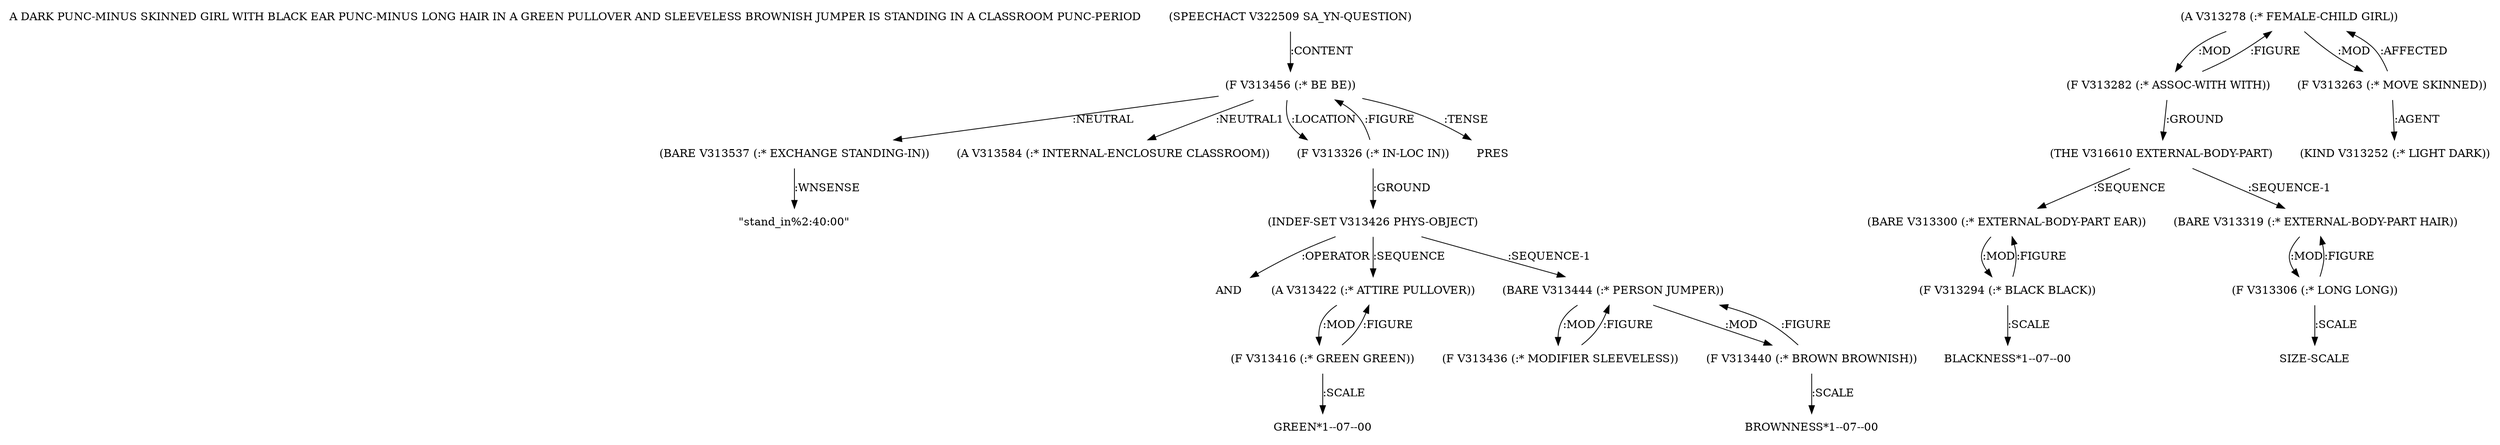 digraph Terms {
  node [shape=none]
  "A DARK PUNC-MINUS SKINNED GIRL WITH BLACK EAR PUNC-MINUS LONG HAIR IN A GREEN PULLOVER AND SLEEVELESS BROWNISH JUMPER IS STANDING IN A CLASSROOM PUNC-PERIOD"
  "V322509" [label="(SPEECHACT V322509 SA_YN-QUESTION)"]
  "V322509" -> "V313456" [label=":CONTENT"]
  "V313456" [label="(F V313456 (:* BE BE))"]
  "V313456" -> "V313537" [label=":NEUTRAL"]
  "V313456" -> "V313584" [label=":NEUTRAL1"]
  "V313456" -> "V313326" [label=":LOCATION"]
  "V313456" -> "NT324640" [label=":TENSE"]
  "NT324640" [label="PRES"]
  "V313326" [label="(F V313326 (:* IN-LOC IN))"]
  "V313326" -> "V313426" [label=":GROUND"]
  "V313326" -> "V313456" [label=":FIGURE"]
  "V313426" [label="(INDEF-SET V313426 PHYS-OBJECT)"]
  "V313426" -> "NT324641" [label=":OPERATOR"]
  "NT324641" [label="AND"]
  "V313426" -> "V313422" [label=":SEQUENCE"]
  "V313426" -> "V313444" [label=":SEQUENCE-1"]
  "V313422" [label="(A V313422 (:* ATTIRE PULLOVER))"]
  "V313422" -> "V313416" [label=":MOD"]
  "V313416" [label="(F V313416 (:* GREEN GREEN))"]
  "V313416" -> "V313422" [label=":FIGURE"]
  "V313416" -> "NT324642" [label=":SCALE"]
  "NT324642" [label="GREEN*1--07--00"]
  "V313444" [label="(BARE V313444 (:* PERSON JUMPER))"]
  "V313444" -> "V313436" [label=":MOD"]
  "V313444" -> "V313440" [label=":MOD"]
  "V313436" [label="(F V313436 (:* MODIFIER SLEEVELESS))"]
  "V313436" -> "V313444" [label=":FIGURE"]
  "V313440" [label="(F V313440 (:* BROWN BROWNISH))"]
  "V313440" -> "V313444" [label=":FIGURE"]
  "V313440" -> "NT324643" [label=":SCALE"]
  "NT324643" [label="BROWNNESS*1--07--00"]
  "V313537" [label="(BARE V313537 (:* EXCHANGE STANDING-IN))"]
  "V313537" -> "NT324644" [label=":WNSENSE"]
  "NT324644" [label="\"stand_in%2:40:00\""]
  "V313584" [label="(A V313584 (:* INTERNAL-ENCLOSURE CLASSROOM))"]
  "V313278" [label="(A V313278 (:* FEMALE-CHILD GIRL))"]
  "V313278" -> "V313282" [label=":MOD"]
  "V313278" -> "V313263" [label=":MOD"]
  "V313263" [label="(F V313263 (:* MOVE SKINNED))"]
  "V313263" -> "V313252" [label=":AGENT"]
  "V313263" -> "V313278" [label=":AFFECTED"]
  "V313252" [label="(KIND V313252 (:* LIGHT DARK))"]
  "V313282" [label="(F V313282 (:* ASSOC-WITH WITH))"]
  "V313282" -> "V316610" [label=":GROUND"]
  "V313282" -> "V313278" [label=":FIGURE"]
  "V316610" [label="(THE V316610 EXTERNAL-BODY-PART)"]
  "V316610" -> "V313300" [label=":SEQUENCE"]
  "V316610" -> "V313319" [label=":SEQUENCE-1"]
  "V313300" [label="(BARE V313300 (:* EXTERNAL-BODY-PART EAR))"]
  "V313300" -> "V313294" [label=":MOD"]
  "V313294" [label="(F V313294 (:* BLACK BLACK))"]
  "V313294" -> "V313300" [label=":FIGURE"]
  "V313294" -> "NT324645" [label=":SCALE"]
  "NT324645" [label="BLACKNESS*1--07--00"]
  "V313319" [label="(BARE V313319 (:* EXTERNAL-BODY-PART HAIR))"]
  "V313319" -> "V313306" [label=":MOD"]
  "V313306" [label="(F V313306 (:* LONG LONG))"]
  "V313306" -> "V313319" [label=":FIGURE"]
  "V313306" -> "NT324646" [label=":SCALE"]
  "NT324646" [label="SIZE-SCALE"]
}
